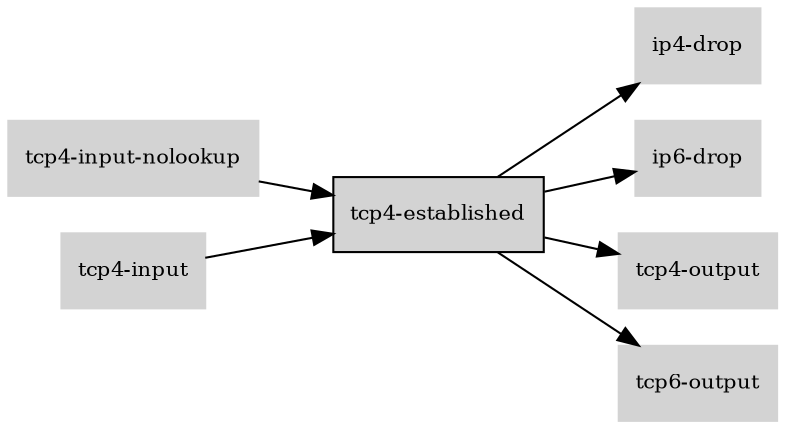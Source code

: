 digraph "tcp4_established_subgraph" {
  rankdir=LR;
  node [shape=box, style=filled, fontsize=10, color=lightgray, fontcolor=black, fillcolor=lightgray];
  "tcp4-established" [color=black, fontcolor=black, fillcolor=lightgray];
  edge [fontsize=8];
  "tcp4-established" -> "ip4-drop";
  "tcp4-established" -> "ip6-drop";
  "tcp4-established" -> "tcp4-output";
  "tcp4-established" -> "tcp6-output";
  "tcp4-input-nolookup" -> "tcp4-established";
  "tcp4-input" -> "tcp4-established";
}
